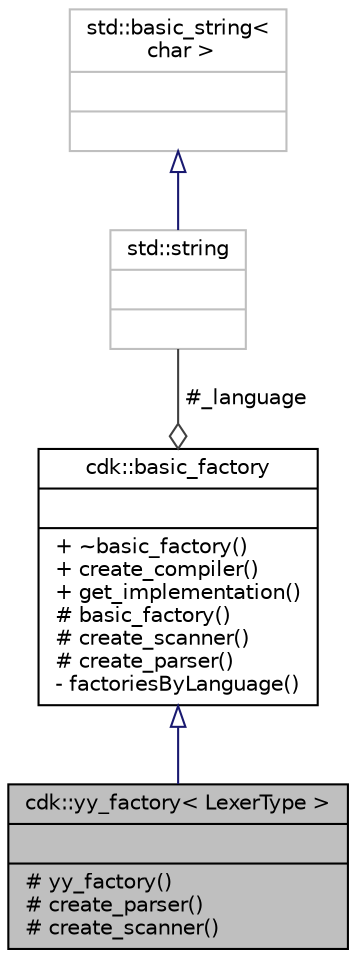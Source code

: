 digraph "cdk::yy_factory&lt; LexerType &gt;"
{
 // INTERACTIVE_SVG=YES
 // LATEX_PDF_SIZE
  edge [fontname="Helvetica",fontsize="10",labelfontname="Helvetica",labelfontsize="10"];
  node [fontname="Helvetica",fontsize="10",shape=record];
  Node1 [label="{cdk::yy_factory\< LexerType \>\n||# yy_factory()\l# create_parser()\l# create_scanner()\l}",height=0.2,width=0.4,color="black", fillcolor="grey75", style="filled", fontcolor="black",tooltip=" "];
  Node2 -> Node1 [dir="back",color="midnightblue",fontsize="10",style="solid",arrowtail="onormal",fontname="Helvetica"];
  Node2 [label="{cdk::basic_factory\n||+ ~basic_factory()\l+ create_compiler()\l+ get_implementation()\l# basic_factory()\l# create_scanner()\l# create_parser()\l- factoriesByLanguage()\l}",height=0.2,width=0.4,color="black", fillcolor="white", style="filled",URL="$classcdk_1_1basic__factory.html",tooltip=" "];
  Node3 -> Node2 [color="grey25",fontsize="10",style="solid",label=" #_language" ,arrowhead="odiamond",fontname="Helvetica"];
  Node3 [label="{std::string\n||}",height=0.2,width=0.4,color="grey75", fillcolor="white", style="filled",tooltip="STL class."];
  Node4 -> Node3 [dir="back",color="midnightblue",fontsize="10",style="solid",arrowtail="onormal",fontname="Helvetica"];
  Node4 [label="{std::basic_string\<\l char \>\n||}",height=0.2,width=0.4,color="grey75", fillcolor="white", style="filled",tooltip="STL class."];
}
